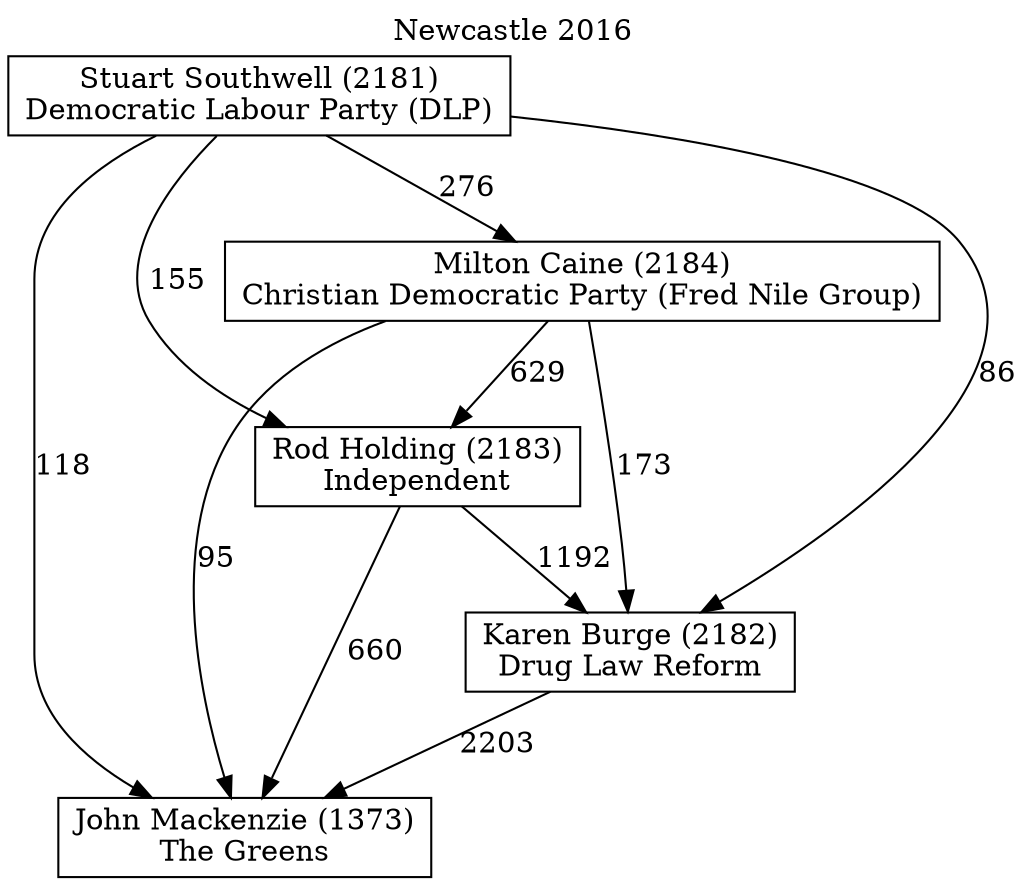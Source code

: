 // House preference flow
digraph "John Mackenzie (1373)_Newcastle_2016" {
	graph [label="Newcastle 2016" labelloc=t mclimit=10]
	node [shape=box]
	"Stuart Southwell (2181)" [label="Stuart Southwell (2181)
Democratic Labour Party (DLP)"]
	"Rod Holding (2183)" [label="Rod Holding (2183)
Independent"]
	"Milton Caine (2184)" [label="Milton Caine (2184)
Christian Democratic Party (Fred Nile Group)"]
	"John Mackenzie (1373)" [label="John Mackenzie (1373)
The Greens"]
	"Karen Burge (2182)" [label="Karen Burge (2182)
Drug Law Reform"]
	"Rod Holding (2183)" -> "Karen Burge (2182)" [label=1192]
	"Rod Holding (2183)" -> "John Mackenzie (1373)" [label=660]
	"Milton Caine (2184)" -> "John Mackenzie (1373)" [label=95]
	"Stuart Southwell (2181)" -> "John Mackenzie (1373)" [label=118]
	"Milton Caine (2184)" -> "Rod Holding (2183)" [label=629]
	"Milton Caine (2184)" -> "Karen Burge (2182)" [label=173]
	"Stuart Southwell (2181)" -> "Rod Holding (2183)" [label=155]
	"Stuart Southwell (2181)" -> "Karen Burge (2182)" [label=86]
	"Stuart Southwell (2181)" -> "Milton Caine (2184)" [label=276]
	"Karen Burge (2182)" -> "John Mackenzie (1373)" [label=2203]
}
